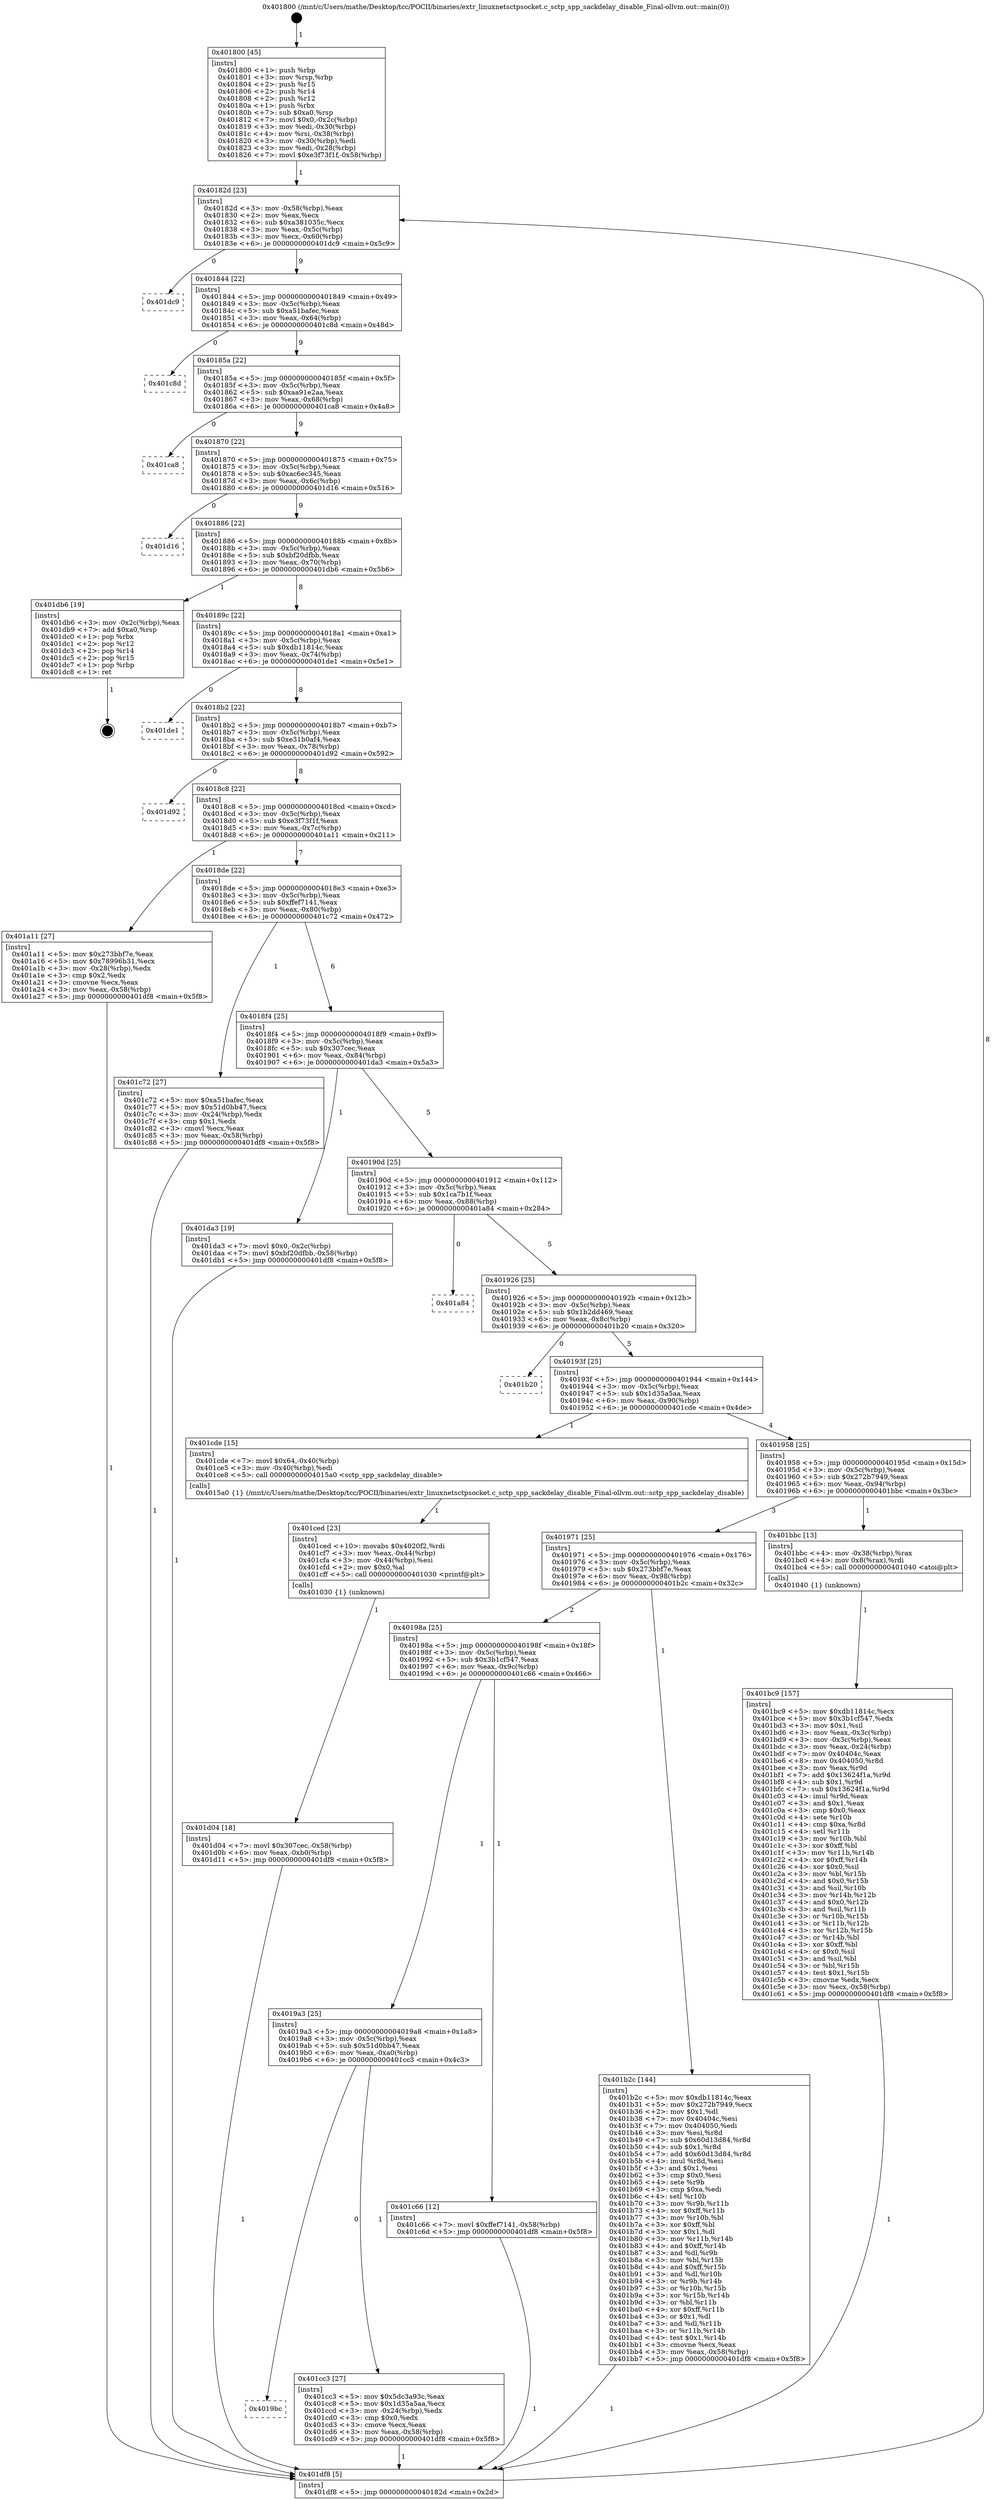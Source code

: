 digraph "0x401800" {
  label = "0x401800 (/mnt/c/Users/mathe/Desktop/tcc/POCII/binaries/extr_linuxnetsctpsocket.c_sctp_spp_sackdelay_disable_Final-ollvm.out::main(0))"
  labelloc = "t"
  node[shape=record]

  Entry [label="",width=0.3,height=0.3,shape=circle,fillcolor=black,style=filled]
  "0x40182d" [label="{
     0x40182d [23]\l
     | [instrs]\l
     &nbsp;&nbsp;0x40182d \<+3\>: mov -0x58(%rbp),%eax\l
     &nbsp;&nbsp;0x401830 \<+2\>: mov %eax,%ecx\l
     &nbsp;&nbsp;0x401832 \<+6\>: sub $0xa381035c,%ecx\l
     &nbsp;&nbsp;0x401838 \<+3\>: mov %eax,-0x5c(%rbp)\l
     &nbsp;&nbsp;0x40183b \<+3\>: mov %ecx,-0x60(%rbp)\l
     &nbsp;&nbsp;0x40183e \<+6\>: je 0000000000401dc9 \<main+0x5c9\>\l
  }"]
  "0x401dc9" [label="{
     0x401dc9\l
  }", style=dashed]
  "0x401844" [label="{
     0x401844 [22]\l
     | [instrs]\l
     &nbsp;&nbsp;0x401844 \<+5\>: jmp 0000000000401849 \<main+0x49\>\l
     &nbsp;&nbsp;0x401849 \<+3\>: mov -0x5c(%rbp),%eax\l
     &nbsp;&nbsp;0x40184c \<+5\>: sub $0xa51bafec,%eax\l
     &nbsp;&nbsp;0x401851 \<+3\>: mov %eax,-0x64(%rbp)\l
     &nbsp;&nbsp;0x401854 \<+6\>: je 0000000000401c8d \<main+0x48d\>\l
  }"]
  Exit [label="",width=0.3,height=0.3,shape=circle,fillcolor=black,style=filled,peripheries=2]
  "0x401c8d" [label="{
     0x401c8d\l
  }", style=dashed]
  "0x40185a" [label="{
     0x40185a [22]\l
     | [instrs]\l
     &nbsp;&nbsp;0x40185a \<+5\>: jmp 000000000040185f \<main+0x5f\>\l
     &nbsp;&nbsp;0x40185f \<+3\>: mov -0x5c(%rbp),%eax\l
     &nbsp;&nbsp;0x401862 \<+5\>: sub $0xaa91e2aa,%eax\l
     &nbsp;&nbsp;0x401867 \<+3\>: mov %eax,-0x68(%rbp)\l
     &nbsp;&nbsp;0x40186a \<+6\>: je 0000000000401ca8 \<main+0x4a8\>\l
  }"]
  "0x401d04" [label="{
     0x401d04 [18]\l
     | [instrs]\l
     &nbsp;&nbsp;0x401d04 \<+7\>: movl $0x307cec,-0x58(%rbp)\l
     &nbsp;&nbsp;0x401d0b \<+6\>: mov %eax,-0xb0(%rbp)\l
     &nbsp;&nbsp;0x401d11 \<+5\>: jmp 0000000000401df8 \<main+0x5f8\>\l
  }"]
  "0x401ca8" [label="{
     0x401ca8\l
  }", style=dashed]
  "0x401870" [label="{
     0x401870 [22]\l
     | [instrs]\l
     &nbsp;&nbsp;0x401870 \<+5\>: jmp 0000000000401875 \<main+0x75\>\l
     &nbsp;&nbsp;0x401875 \<+3\>: mov -0x5c(%rbp),%eax\l
     &nbsp;&nbsp;0x401878 \<+5\>: sub $0xac6ec345,%eax\l
     &nbsp;&nbsp;0x40187d \<+3\>: mov %eax,-0x6c(%rbp)\l
     &nbsp;&nbsp;0x401880 \<+6\>: je 0000000000401d16 \<main+0x516\>\l
  }"]
  "0x401ced" [label="{
     0x401ced [23]\l
     | [instrs]\l
     &nbsp;&nbsp;0x401ced \<+10\>: movabs $0x4020f2,%rdi\l
     &nbsp;&nbsp;0x401cf7 \<+3\>: mov %eax,-0x44(%rbp)\l
     &nbsp;&nbsp;0x401cfa \<+3\>: mov -0x44(%rbp),%esi\l
     &nbsp;&nbsp;0x401cfd \<+2\>: mov $0x0,%al\l
     &nbsp;&nbsp;0x401cff \<+5\>: call 0000000000401030 \<printf@plt\>\l
     | [calls]\l
     &nbsp;&nbsp;0x401030 \{1\} (unknown)\l
  }"]
  "0x401d16" [label="{
     0x401d16\l
  }", style=dashed]
  "0x401886" [label="{
     0x401886 [22]\l
     | [instrs]\l
     &nbsp;&nbsp;0x401886 \<+5\>: jmp 000000000040188b \<main+0x8b\>\l
     &nbsp;&nbsp;0x40188b \<+3\>: mov -0x5c(%rbp),%eax\l
     &nbsp;&nbsp;0x40188e \<+5\>: sub $0xbf20dfbb,%eax\l
     &nbsp;&nbsp;0x401893 \<+3\>: mov %eax,-0x70(%rbp)\l
     &nbsp;&nbsp;0x401896 \<+6\>: je 0000000000401db6 \<main+0x5b6\>\l
  }"]
  "0x4019bc" [label="{
     0x4019bc\l
  }", style=dashed]
  "0x401db6" [label="{
     0x401db6 [19]\l
     | [instrs]\l
     &nbsp;&nbsp;0x401db6 \<+3\>: mov -0x2c(%rbp),%eax\l
     &nbsp;&nbsp;0x401db9 \<+7\>: add $0xa0,%rsp\l
     &nbsp;&nbsp;0x401dc0 \<+1\>: pop %rbx\l
     &nbsp;&nbsp;0x401dc1 \<+2\>: pop %r12\l
     &nbsp;&nbsp;0x401dc3 \<+2\>: pop %r14\l
     &nbsp;&nbsp;0x401dc5 \<+2\>: pop %r15\l
     &nbsp;&nbsp;0x401dc7 \<+1\>: pop %rbp\l
     &nbsp;&nbsp;0x401dc8 \<+1\>: ret\l
  }"]
  "0x40189c" [label="{
     0x40189c [22]\l
     | [instrs]\l
     &nbsp;&nbsp;0x40189c \<+5\>: jmp 00000000004018a1 \<main+0xa1\>\l
     &nbsp;&nbsp;0x4018a1 \<+3\>: mov -0x5c(%rbp),%eax\l
     &nbsp;&nbsp;0x4018a4 \<+5\>: sub $0xdb11814c,%eax\l
     &nbsp;&nbsp;0x4018a9 \<+3\>: mov %eax,-0x74(%rbp)\l
     &nbsp;&nbsp;0x4018ac \<+6\>: je 0000000000401de1 \<main+0x5e1\>\l
  }"]
  "0x401cc3" [label="{
     0x401cc3 [27]\l
     | [instrs]\l
     &nbsp;&nbsp;0x401cc3 \<+5\>: mov $0x5dc3a93c,%eax\l
     &nbsp;&nbsp;0x401cc8 \<+5\>: mov $0x1d35a5aa,%ecx\l
     &nbsp;&nbsp;0x401ccd \<+3\>: mov -0x24(%rbp),%edx\l
     &nbsp;&nbsp;0x401cd0 \<+3\>: cmp $0x0,%edx\l
     &nbsp;&nbsp;0x401cd3 \<+3\>: cmove %ecx,%eax\l
     &nbsp;&nbsp;0x401cd6 \<+3\>: mov %eax,-0x58(%rbp)\l
     &nbsp;&nbsp;0x401cd9 \<+5\>: jmp 0000000000401df8 \<main+0x5f8\>\l
  }"]
  "0x401de1" [label="{
     0x401de1\l
  }", style=dashed]
  "0x4018b2" [label="{
     0x4018b2 [22]\l
     | [instrs]\l
     &nbsp;&nbsp;0x4018b2 \<+5\>: jmp 00000000004018b7 \<main+0xb7\>\l
     &nbsp;&nbsp;0x4018b7 \<+3\>: mov -0x5c(%rbp),%eax\l
     &nbsp;&nbsp;0x4018ba \<+5\>: sub $0xe31b0af4,%eax\l
     &nbsp;&nbsp;0x4018bf \<+3\>: mov %eax,-0x78(%rbp)\l
     &nbsp;&nbsp;0x4018c2 \<+6\>: je 0000000000401d92 \<main+0x592\>\l
  }"]
  "0x4019a3" [label="{
     0x4019a3 [25]\l
     | [instrs]\l
     &nbsp;&nbsp;0x4019a3 \<+5\>: jmp 00000000004019a8 \<main+0x1a8\>\l
     &nbsp;&nbsp;0x4019a8 \<+3\>: mov -0x5c(%rbp),%eax\l
     &nbsp;&nbsp;0x4019ab \<+5\>: sub $0x51d0bb47,%eax\l
     &nbsp;&nbsp;0x4019b0 \<+6\>: mov %eax,-0xa0(%rbp)\l
     &nbsp;&nbsp;0x4019b6 \<+6\>: je 0000000000401cc3 \<main+0x4c3\>\l
  }"]
  "0x401d92" [label="{
     0x401d92\l
  }", style=dashed]
  "0x4018c8" [label="{
     0x4018c8 [22]\l
     | [instrs]\l
     &nbsp;&nbsp;0x4018c8 \<+5\>: jmp 00000000004018cd \<main+0xcd\>\l
     &nbsp;&nbsp;0x4018cd \<+3\>: mov -0x5c(%rbp),%eax\l
     &nbsp;&nbsp;0x4018d0 \<+5\>: sub $0xe3f73f1f,%eax\l
     &nbsp;&nbsp;0x4018d5 \<+3\>: mov %eax,-0x7c(%rbp)\l
     &nbsp;&nbsp;0x4018d8 \<+6\>: je 0000000000401a11 \<main+0x211\>\l
  }"]
  "0x401c66" [label="{
     0x401c66 [12]\l
     | [instrs]\l
     &nbsp;&nbsp;0x401c66 \<+7\>: movl $0xffef7141,-0x58(%rbp)\l
     &nbsp;&nbsp;0x401c6d \<+5\>: jmp 0000000000401df8 \<main+0x5f8\>\l
  }"]
  "0x401a11" [label="{
     0x401a11 [27]\l
     | [instrs]\l
     &nbsp;&nbsp;0x401a11 \<+5\>: mov $0x273bbf7e,%eax\l
     &nbsp;&nbsp;0x401a16 \<+5\>: mov $0x78996b31,%ecx\l
     &nbsp;&nbsp;0x401a1b \<+3\>: mov -0x28(%rbp),%edx\l
     &nbsp;&nbsp;0x401a1e \<+3\>: cmp $0x2,%edx\l
     &nbsp;&nbsp;0x401a21 \<+3\>: cmovne %ecx,%eax\l
     &nbsp;&nbsp;0x401a24 \<+3\>: mov %eax,-0x58(%rbp)\l
     &nbsp;&nbsp;0x401a27 \<+5\>: jmp 0000000000401df8 \<main+0x5f8\>\l
  }"]
  "0x4018de" [label="{
     0x4018de [22]\l
     | [instrs]\l
     &nbsp;&nbsp;0x4018de \<+5\>: jmp 00000000004018e3 \<main+0xe3\>\l
     &nbsp;&nbsp;0x4018e3 \<+3\>: mov -0x5c(%rbp),%eax\l
     &nbsp;&nbsp;0x4018e6 \<+5\>: sub $0xffef7141,%eax\l
     &nbsp;&nbsp;0x4018eb \<+3\>: mov %eax,-0x80(%rbp)\l
     &nbsp;&nbsp;0x4018ee \<+6\>: je 0000000000401c72 \<main+0x472\>\l
  }"]
  "0x401df8" [label="{
     0x401df8 [5]\l
     | [instrs]\l
     &nbsp;&nbsp;0x401df8 \<+5\>: jmp 000000000040182d \<main+0x2d\>\l
  }"]
  "0x401800" [label="{
     0x401800 [45]\l
     | [instrs]\l
     &nbsp;&nbsp;0x401800 \<+1\>: push %rbp\l
     &nbsp;&nbsp;0x401801 \<+3\>: mov %rsp,%rbp\l
     &nbsp;&nbsp;0x401804 \<+2\>: push %r15\l
     &nbsp;&nbsp;0x401806 \<+2\>: push %r14\l
     &nbsp;&nbsp;0x401808 \<+2\>: push %r12\l
     &nbsp;&nbsp;0x40180a \<+1\>: push %rbx\l
     &nbsp;&nbsp;0x40180b \<+7\>: sub $0xa0,%rsp\l
     &nbsp;&nbsp;0x401812 \<+7\>: movl $0x0,-0x2c(%rbp)\l
     &nbsp;&nbsp;0x401819 \<+3\>: mov %edi,-0x30(%rbp)\l
     &nbsp;&nbsp;0x40181c \<+4\>: mov %rsi,-0x38(%rbp)\l
     &nbsp;&nbsp;0x401820 \<+3\>: mov -0x30(%rbp),%edi\l
     &nbsp;&nbsp;0x401823 \<+3\>: mov %edi,-0x28(%rbp)\l
     &nbsp;&nbsp;0x401826 \<+7\>: movl $0xe3f73f1f,-0x58(%rbp)\l
  }"]
  "0x401bc9" [label="{
     0x401bc9 [157]\l
     | [instrs]\l
     &nbsp;&nbsp;0x401bc9 \<+5\>: mov $0xdb11814c,%ecx\l
     &nbsp;&nbsp;0x401bce \<+5\>: mov $0x3b1cf547,%edx\l
     &nbsp;&nbsp;0x401bd3 \<+3\>: mov $0x1,%sil\l
     &nbsp;&nbsp;0x401bd6 \<+3\>: mov %eax,-0x3c(%rbp)\l
     &nbsp;&nbsp;0x401bd9 \<+3\>: mov -0x3c(%rbp),%eax\l
     &nbsp;&nbsp;0x401bdc \<+3\>: mov %eax,-0x24(%rbp)\l
     &nbsp;&nbsp;0x401bdf \<+7\>: mov 0x40404c,%eax\l
     &nbsp;&nbsp;0x401be6 \<+8\>: mov 0x404050,%r8d\l
     &nbsp;&nbsp;0x401bee \<+3\>: mov %eax,%r9d\l
     &nbsp;&nbsp;0x401bf1 \<+7\>: add $0x13624f1a,%r9d\l
     &nbsp;&nbsp;0x401bf8 \<+4\>: sub $0x1,%r9d\l
     &nbsp;&nbsp;0x401bfc \<+7\>: sub $0x13624f1a,%r9d\l
     &nbsp;&nbsp;0x401c03 \<+4\>: imul %r9d,%eax\l
     &nbsp;&nbsp;0x401c07 \<+3\>: and $0x1,%eax\l
     &nbsp;&nbsp;0x401c0a \<+3\>: cmp $0x0,%eax\l
     &nbsp;&nbsp;0x401c0d \<+4\>: sete %r10b\l
     &nbsp;&nbsp;0x401c11 \<+4\>: cmp $0xa,%r8d\l
     &nbsp;&nbsp;0x401c15 \<+4\>: setl %r11b\l
     &nbsp;&nbsp;0x401c19 \<+3\>: mov %r10b,%bl\l
     &nbsp;&nbsp;0x401c1c \<+3\>: xor $0xff,%bl\l
     &nbsp;&nbsp;0x401c1f \<+3\>: mov %r11b,%r14b\l
     &nbsp;&nbsp;0x401c22 \<+4\>: xor $0xff,%r14b\l
     &nbsp;&nbsp;0x401c26 \<+4\>: xor $0x0,%sil\l
     &nbsp;&nbsp;0x401c2a \<+3\>: mov %bl,%r15b\l
     &nbsp;&nbsp;0x401c2d \<+4\>: and $0x0,%r15b\l
     &nbsp;&nbsp;0x401c31 \<+3\>: and %sil,%r10b\l
     &nbsp;&nbsp;0x401c34 \<+3\>: mov %r14b,%r12b\l
     &nbsp;&nbsp;0x401c37 \<+4\>: and $0x0,%r12b\l
     &nbsp;&nbsp;0x401c3b \<+3\>: and %sil,%r11b\l
     &nbsp;&nbsp;0x401c3e \<+3\>: or %r10b,%r15b\l
     &nbsp;&nbsp;0x401c41 \<+3\>: or %r11b,%r12b\l
     &nbsp;&nbsp;0x401c44 \<+3\>: xor %r12b,%r15b\l
     &nbsp;&nbsp;0x401c47 \<+3\>: or %r14b,%bl\l
     &nbsp;&nbsp;0x401c4a \<+3\>: xor $0xff,%bl\l
     &nbsp;&nbsp;0x401c4d \<+4\>: or $0x0,%sil\l
     &nbsp;&nbsp;0x401c51 \<+3\>: and %sil,%bl\l
     &nbsp;&nbsp;0x401c54 \<+3\>: or %bl,%r15b\l
     &nbsp;&nbsp;0x401c57 \<+4\>: test $0x1,%r15b\l
     &nbsp;&nbsp;0x401c5b \<+3\>: cmovne %edx,%ecx\l
     &nbsp;&nbsp;0x401c5e \<+3\>: mov %ecx,-0x58(%rbp)\l
     &nbsp;&nbsp;0x401c61 \<+5\>: jmp 0000000000401df8 \<main+0x5f8\>\l
  }"]
  "0x401c72" [label="{
     0x401c72 [27]\l
     | [instrs]\l
     &nbsp;&nbsp;0x401c72 \<+5\>: mov $0xa51bafec,%eax\l
     &nbsp;&nbsp;0x401c77 \<+5\>: mov $0x51d0bb47,%ecx\l
     &nbsp;&nbsp;0x401c7c \<+3\>: mov -0x24(%rbp),%edx\l
     &nbsp;&nbsp;0x401c7f \<+3\>: cmp $0x1,%edx\l
     &nbsp;&nbsp;0x401c82 \<+3\>: cmovl %ecx,%eax\l
     &nbsp;&nbsp;0x401c85 \<+3\>: mov %eax,-0x58(%rbp)\l
     &nbsp;&nbsp;0x401c88 \<+5\>: jmp 0000000000401df8 \<main+0x5f8\>\l
  }"]
  "0x4018f4" [label="{
     0x4018f4 [25]\l
     | [instrs]\l
     &nbsp;&nbsp;0x4018f4 \<+5\>: jmp 00000000004018f9 \<main+0xf9\>\l
     &nbsp;&nbsp;0x4018f9 \<+3\>: mov -0x5c(%rbp),%eax\l
     &nbsp;&nbsp;0x4018fc \<+5\>: sub $0x307cec,%eax\l
     &nbsp;&nbsp;0x401901 \<+6\>: mov %eax,-0x84(%rbp)\l
     &nbsp;&nbsp;0x401907 \<+6\>: je 0000000000401da3 \<main+0x5a3\>\l
  }"]
  "0x40198a" [label="{
     0x40198a [25]\l
     | [instrs]\l
     &nbsp;&nbsp;0x40198a \<+5\>: jmp 000000000040198f \<main+0x18f\>\l
     &nbsp;&nbsp;0x40198f \<+3\>: mov -0x5c(%rbp),%eax\l
     &nbsp;&nbsp;0x401992 \<+5\>: sub $0x3b1cf547,%eax\l
     &nbsp;&nbsp;0x401997 \<+6\>: mov %eax,-0x9c(%rbp)\l
     &nbsp;&nbsp;0x40199d \<+6\>: je 0000000000401c66 \<main+0x466\>\l
  }"]
  "0x401da3" [label="{
     0x401da3 [19]\l
     | [instrs]\l
     &nbsp;&nbsp;0x401da3 \<+7\>: movl $0x0,-0x2c(%rbp)\l
     &nbsp;&nbsp;0x401daa \<+7\>: movl $0xbf20dfbb,-0x58(%rbp)\l
     &nbsp;&nbsp;0x401db1 \<+5\>: jmp 0000000000401df8 \<main+0x5f8\>\l
  }"]
  "0x40190d" [label="{
     0x40190d [25]\l
     | [instrs]\l
     &nbsp;&nbsp;0x40190d \<+5\>: jmp 0000000000401912 \<main+0x112\>\l
     &nbsp;&nbsp;0x401912 \<+3\>: mov -0x5c(%rbp),%eax\l
     &nbsp;&nbsp;0x401915 \<+5\>: sub $0x1ca7b1f,%eax\l
     &nbsp;&nbsp;0x40191a \<+6\>: mov %eax,-0x88(%rbp)\l
     &nbsp;&nbsp;0x401920 \<+6\>: je 0000000000401a84 \<main+0x284\>\l
  }"]
  "0x401b2c" [label="{
     0x401b2c [144]\l
     | [instrs]\l
     &nbsp;&nbsp;0x401b2c \<+5\>: mov $0xdb11814c,%eax\l
     &nbsp;&nbsp;0x401b31 \<+5\>: mov $0x272b7949,%ecx\l
     &nbsp;&nbsp;0x401b36 \<+2\>: mov $0x1,%dl\l
     &nbsp;&nbsp;0x401b38 \<+7\>: mov 0x40404c,%esi\l
     &nbsp;&nbsp;0x401b3f \<+7\>: mov 0x404050,%edi\l
     &nbsp;&nbsp;0x401b46 \<+3\>: mov %esi,%r8d\l
     &nbsp;&nbsp;0x401b49 \<+7\>: sub $0x60d13d84,%r8d\l
     &nbsp;&nbsp;0x401b50 \<+4\>: sub $0x1,%r8d\l
     &nbsp;&nbsp;0x401b54 \<+7\>: add $0x60d13d84,%r8d\l
     &nbsp;&nbsp;0x401b5b \<+4\>: imul %r8d,%esi\l
     &nbsp;&nbsp;0x401b5f \<+3\>: and $0x1,%esi\l
     &nbsp;&nbsp;0x401b62 \<+3\>: cmp $0x0,%esi\l
     &nbsp;&nbsp;0x401b65 \<+4\>: sete %r9b\l
     &nbsp;&nbsp;0x401b69 \<+3\>: cmp $0xa,%edi\l
     &nbsp;&nbsp;0x401b6c \<+4\>: setl %r10b\l
     &nbsp;&nbsp;0x401b70 \<+3\>: mov %r9b,%r11b\l
     &nbsp;&nbsp;0x401b73 \<+4\>: xor $0xff,%r11b\l
     &nbsp;&nbsp;0x401b77 \<+3\>: mov %r10b,%bl\l
     &nbsp;&nbsp;0x401b7a \<+3\>: xor $0xff,%bl\l
     &nbsp;&nbsp;0x401b7d \<+3\>: xor $0x1,%dl\l
     &nbsp;&nbsp;0x401b80 \<+3\>: mov %r11b,%r14b\l
     &nbsp;&nbsp;0x401b83 \<+4\>: and $0xff,%r14b\l
     &nbsp;&nbsp;0x401b87 \<+3\>: and %dl,%r9b\l
     &nbsp;&nbsp;0x401b8a \<+3\>: mov %bl,%r15b\l
     &nbsp;&nbsp;0x401b8d \<+4\>: and $0xff,%r15b\l
     &nbsp;&nbsp;0x401b91 \<+3\>: and %dl,%r10b\l
     &nbsp;&nbsp;0x401b94 \<+3\>: or %r9b,%r14b\l
     &nbsp;&nbsp;0x401b97 \<+3\>: or %r10b,%r15b\l
     &nbsp;&nbsp;0x401b9a \<+3\>: xor %r15b,%r14b\l
     &nbsp;&nbsp;0x401b9d \<+3\>: or %bl,%r11b\l
     &nbsp;&nbsp;0x401ba0 \<+4\>: xor $0xff,%r11b\l
     &nbsp;&nbsp;0x401ba4 \<+3\>: or $0x1,%dl\l
     &nbsp;&nbsp;0x401ba7 \<+3\>: and %dl,%r11b\l
     &nbsp;&nbsp;0x401baa \<+3\>: or %r11b,%r14b\l
     &nbsp;&nbsp;0x401bad \<+4\>: test $0x1,%r14b\l
     &nbsp;&nbsp;0x401bb1 \<+3\>: cmovne %ecx,%eax\l
     &nbsp;&nbsp;0x401bb4 \<+3\>: mov %eax,-0x58(%rbp)\l
     &nbsp;&nbsp;0x401bb7 \<+5\>: jmp 0000000000401df8 \<main+0x5f8\>\l
  }"]
  "0x401a84" [label="{
     0x401a84\l
  }", style=dashed]
  "0x401926" [label="{
     0x401926 [25]\l
     | [instrs]\l
     &nbsp;&nbsp;0x401926 \<+5\>: jmp 000000000040192b \<main+0x12b\>\l
     &nbsp;&nbsp;0x40192b \<+3\>: mov -0x5c(%rbp),%eax\l
     &nbsp;&nbsp;0x40192e \<+5\>: sub $0x1b2dd469,%eax\l
     &nbsp;&nbsp;0x401933 \<+6\>: mov %eax,-0x8c(%rbp)\l
     &nbsp;&nbsp;0x401939 \<+6\>: je 0000000000401b20 \<main+0x320\>\l
  }"]
  "0x401971" [label="{
     0x401971 [25]\l
     | [instrs]\l
     &nbsp;&nbsp;0x401971 \<+5\>: jmp 0000000000401976 \<main+0x176\>\l
     &nbsp;&nbsp;0x401976 \<+3\>: mov -0x5c(%rbp),%eax\l
     &nbsp;&nbsp;0x401979 \<+5\>: sub $0x273bbf7e,%eax\l
     &nbsp;&nbsp;0x40197e \<+6\>: mov %eax,-0x98(%rbp)\l
     &nbsp;&nbsp;0x401984 \<+6\>: je 0000000000401b2c \<main+0x32c\>\l
  }"]
  "0x401b20" [label="{
     0x401b20\l
  }", style=dashed]
  "0x40193f" [label="{
     0x40193f [25]\l
     | [instrs]\l
     &nbsp;&nbsp;0x40193f \<+5\>: jmp 0000000000401944 \<main+0x144\>\l
     &nbsp;&nbsp;0x401944 \<+3\>: mov -0x5c(%rbp),%eax\l
     &nbsp;&nbsp;0x401947 \<+5\>: sub $0x1d35a5aa,%eax\l
     &nbsp;&nbsp;0x40194c \<+6\>: mov %eax,-0x90(%rbp)\l
     &nbsp;&nbsp;0x401952 \<+6\>: je 0000000000401cde \<main+0x4de\>\l
  }"]
  "0x401bbc" [label="{
     0x401bbc [13]\l
     | [instrs]\l
     &nbsp;&nbsp;0x401bbc \<+4\>: mov -0x38(%rbp),%rax\l
     &nbsp;&nbsp;0x401bc0 \<+4\>: mov 0x8(%rax),%rdi\l
     &nbsp;&nbsp;0x401bc4 \<+5\>: call 0000000000401040 \<atoi@plt\>\l
     | [calls]\l
     &nbsp;&nbsp;0x401040 \{1\} (unknown)\l
  }"]
  "0x401cde" [label="{
     0x401cde [15]\l
     | [instrs]\l
     &nbsp;&nbsp;0x401cde \<+7\>: movl $0x64,-0x40(%rbp)\l
     &nbsp;&nbsp;0x401ce5 \<+3\>: mov -0x40(%rbp),%edi\l
     &nbsp;&nbsp;0x401ce8 \<+5\>: call 00000000004015a0 \<sctp_spp_sackdelay_disable\>\l
     | [calls]\l
     &nbsp;&nbsp;0x4015a0 \{1\} (/mnt/c/Users/mathe/Desktop/tcc/POCII/binaries/extr_linuxnetsctpsocket.c_sctp_spp_sackdelay_disable_Final-ollvm.out::sctp_spp_sackdelay_disable)\l
  }"]
  "0x401958" [label="{
     0x401958 [25]\l
     | [instrs]\l
     &nbsp;&nbsp;0x401958 \<+5\>: jmp 000000000040195d \<main+0x15d\>\l
     &nbsp;&nbsp;0x40195d \<+3\>: mov -0x5c(%rbp),%eax\l
     &nbsp;&nbsp;0x401960 \<+5\>: sub $0x272b7949,%eax\l
     &nbsp;&nbsp;0x401965 \<+6\>: mov %eax,-0x94(%rbp)\l
     &nbsp;&nbsp;0x40196b \<+6\>: je 0000000000401bbc \<main+0x3bc\>\l
  }"]
  Entry -> "0x401800" [label=" 1"]
  "0x40182d" -> "0x401dc9" [label=" 0"]
  "0x40182d" -> "0x401844" [label=" 9"]
  "0x401db6" -> Exit [label=" 1"]
  "0x401844" -> "0x401c8d" [label=" 0"]
  "0x401844" -> "0x40185a" [label=" 9"]
  "0x401da3" -> "0x401df8" [label=" 1"]
  "0x40185a" -> "0x401ca8" [label=" 0"]
  "0x40185a" -> "0x401870" [label=" 9"]
  "0x401d04" -> "0x401df8" [label=" 1"]
  "0x401870" -> "0x401d16" [label=" 0"]
  "0x401870" -> "0x401886" [label=" 9"]
  "0x401ced" -> "0x401d04" [label=" 1"]
  "0x401886" -> "0x401db6" [label=" 1"]
  "0x401886" -> "0x40189c" [label=" 8"]
  "0x401cde" -> "0x401ced" [label=" 1"]
  "0x40189c" -> "0x401de1" [label=" 0"]
  "0x40189c" -> "0x4018b2" [label=" 8"]
  "0x401cc3" -> "0x401df8" [label=" 1"]
  "0x4018b2" -> "0x401d92" [label=" 0"]
  "0x4018b2" -> "0x4018c8" [label=" 8"]
  "0x4019a3" -> "0x401cc3" [label=" 1"]
  "0x4018c8" -> "0x401a11" [label=" 1"]
  "0x4018c8" -> "0x4018de" [label=" 7"]
  "0x401a11" -> "0x401df8" [label=" 1"]
  "0x401800" -> "0x40182d" [label=" 1"]
  "0x401df8" -> "0x40182d" [label=" 8"]
  "0x4019a3" -> "0x4019bc" [label=" 0"]
  "0x4018de" -> "0x401c72" [label=" 1"]
  "0x4018de" -> "0x4018f4" [label=" 6"]
  "0x401c66" -> "0x401df8" [label=" 1"]
  "0x4018f4" -> "0x401da3" [label=" 1"]
  "0x4018f4" -> "0x40190d" [label=" 5"]
  "0x40198a" -> "0x4019a3" [label=" 1"]
  "0x40190d" -> "0x401a84" [label=" 0"]
  "0x40190d" -> "0x401926" [label=" 5"]
  "0x40198a" -> "0x401c66" [label=" 1"]
  "0x401926" -> "0x401b20" [label=" 0"]
  "0x401926" -> "0x40193f" [label=" 5"]
  "0x401bc9" -> "0x401df8" [label=" 1"]
  "0x40193f" -> "0x401cde" [label=" 1"]
  "0x40193f" -> "0x401958" [label=" 4"]
  "0x401bbc" -> "0x401bc9" [label=" 1"]
  "0x401958" -> "0x401bbc" [label=" 1"]
  "0x401958" -> "0x401971" [label=" 3"]
  "0x401c72" -> "0x401df8" [label=" 1"]
  "0x401971" -> "0x401b2c" [label=" 1"]
  "0x401971" -> "0x40198a" [label=" 2"]
  "0x401b2c" -> "0x401df8" [label=" 1"]
}
